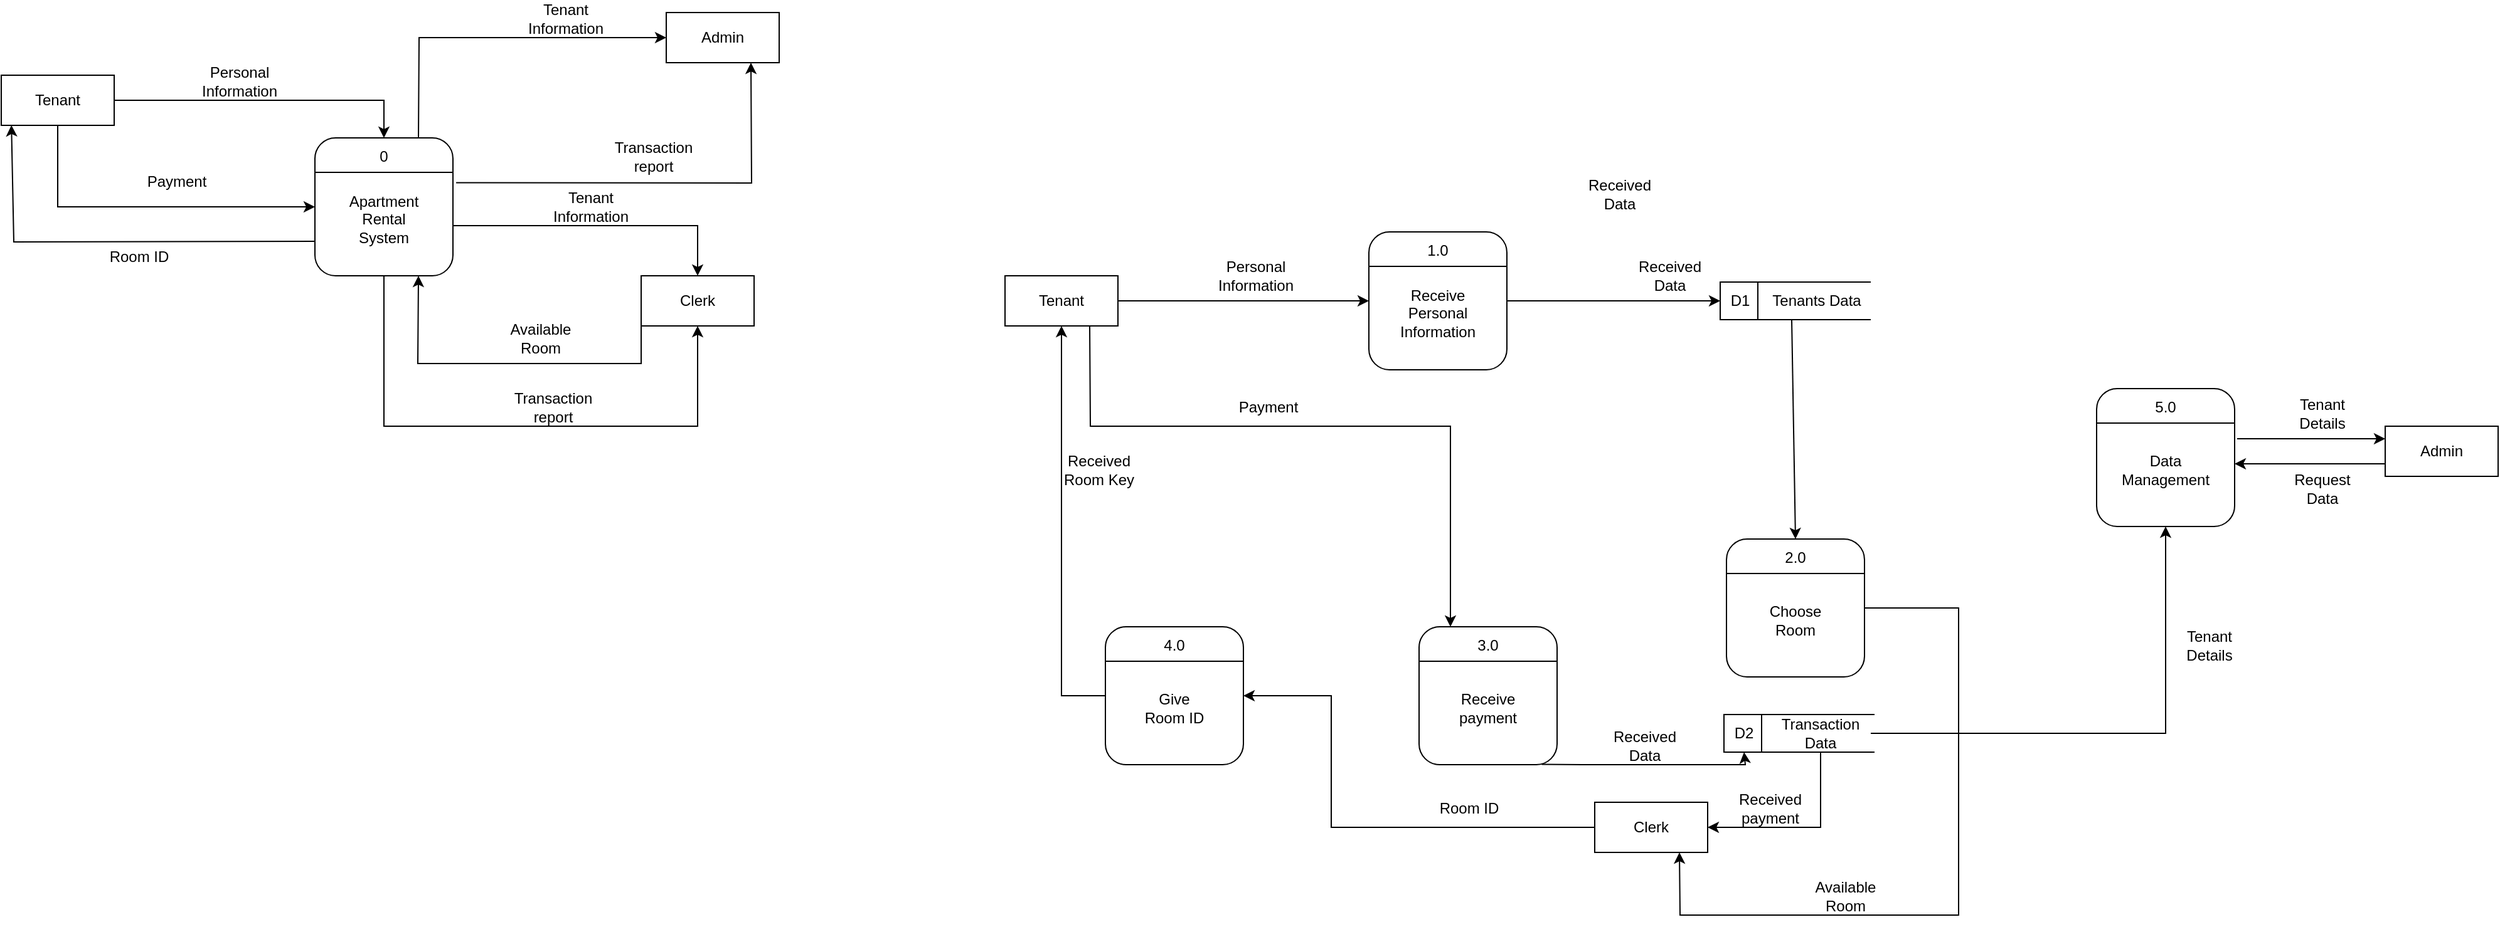 <mxfile version="24.2.5" type="github">
  <diagram name="Page-1" id="6rtzGgmO1tUjo8vaw5kd">
    <mxGraphModel dx="1106" dy="617" grid="1" gridSize="10" guides="1" tooltips="1" connect="1" arrows="1" fold="1" page="1" pageScale="1" pageWidth="850" pageHeight="1100" math="0" shadow="0">
      <root>
        <mxCell id="0" />
        <mxCell id="1" parent="0" />
        <mxCell id="6cH2EJembwBuiCUfPoCa-1" value="" style="rounded=1;whiteSpace=wrap;html=1;" parent="1" vertex="1">
          <mxGeometry x="310" y="330" width="110" height="110" as="geometry" />
        </mxCell>
        <mxCell id="6cH2EJembwBuiCUfPoCa-2" value="" style="endArrow=none;html=1;rounded=0;entryX=1;entryY=0.25;entryDx=0;entryDy=0;exitX=0;exitY=0.25;exitDx=0;exitDy=0;" parent="1" source="6cH2EJembwBuiCUfPoCa-1" target="6cH2EJembwBuiCUfPoCa-1" edge="1">
          <mxGeometry width="50" height="50" relative="1" as="geometry">
            <mxPoint x="330" y="390" as="sourcePoint" />
            <mxPoint x="380" y="340" as="targetPoint" />
          </mxGeometry>
        </mxCell>
        <mxCell id="6cH2EJembwBuiCUfPoCa-3" value="0" style="text;html=1;align=center;verticalAlign=middle;whiteSpace=wrap;rounded=0;" parent="1" vertex="1">
          <mxGeometry x="335" y="330" width="60" height="30" as="geometry" />
        </mxCell>
        <mxCell id="6cH2EJembwBuiCUfPoCa-4" value="Apartment Rental System" style="text;html=1;align=center;verticalAlign=middle;whiteSpace=wrap;rounded=0;" parent="1" vertex="1">
          <mxGeometry x="335" y="380" width="60" height="30" as="geometry" />
        </mxCell>
        <mxCell id="6cH2EJembwBuiCUfPoCa-5" value="" style="rounded=0;whiteSpace=wrap;html=1;" parent="1" vertex="1">
          <mxGeometry x="60" y="280" width="90" height="40" as="geometry" />
        </mxCell>
        <mxCell id="6cH2EJembwBuiCUfPoCa-6" value="Tenant" style="text;html=1;align=center;verticalAlign=middle;whiteSpace=wrap;rounded=0;" parent="1" vertex="1">
          <mxGeometry x="75" y="285" width="60" height="30" as="geometry" />
        </mxCell>
        <mxCell id="6cH2EJembwBuiCUfPoCa-8" value="" style="rounded=0;whiteSpace=wrap;html=1;" parent="1" vertex="1">
          <mxGeometry x="570" y="440" width="90" height="40" as="geometry" />
        </mxCell>
        <mxCell id="6cH2EJembwBuiCUfPoCa-9" value="Clerk" style="text;html=1;align=center;verticalAlign=middle;whiteSpace=wrap;rounded=0;" parent="1" vertex="1">
          <mxGeometry x="585" y="445" width="60" height="30" as="geometry" />
        </mxCell>
        <mxCell id="6cH2EJembwBuiCUfPoCa-10" value="" style="endArrow=classic;html=1;rounded=0;entryX=0.5;entryY=0;entryDx=0;entryDy=0;exitX=1;exitY=0.5;exitDx=0;exitDy=0;" parent="1" source="6cH2EJembwBuiCUfPoCa-5" target="6cH2EJembwBuiCUfPoCa-3" edge="1">
          <mxGeometry width="50" height="50" relative="1" as="geometry">
            <mxPoint x="210" y="325" as="sourcePoint" />
            <mxPoint x="260" y="275" as="targetPoint" />
            <Array as="points">
              <mxPoint x="365" y="300" />
            </Array>
          </mxGeometry>
        </mxCell>
        <mxCell id="6cH2EJembwBuiCUfPoCa-11" value="Personal Information" style="text;html=1;align=center;verticalAlign=middle;whiteSpace=wrap;rounded=0;" parent="1" vertex="1">
          <mxGeometry x="220" y="270" width="60" height="30" as="geometry" />
        </mxCell>
        <mxCell id="6cH2EJembwBuiCUfPoCa-12" value="" style="endArrow=classic;html=1;rounded=0;entryX=0.5;entryY=0;entryDx=0;entryDy=0;exitX=1;exitY=0.5;exitDx=0;exitDy=0;" parent="1" target="6cH2EJembwBuiCUfPoCa-8" edge="1">
          <mxGeometry width="50" height="50" relative="1" as="geometry">
            <mxPoint x="420" y="400" as="sourcePoint" />
            <mxPoint x="635" y="430" as="targetPoint" />
            <Array as="points">
              <mxPoint x="615" y="400" />
            </Array>
          </mxGeometry>
        </mxCell>
        <mxCell id="6cH2EJembwBuiCUfPoCa-13" value="Tenant Information" style="text;html=1;align=center;verticalAlign=middle;whiteSpace=wrap;rounded=0;" parent="1" vertex="1">
          <mxGeometry x="500" y="370" width="60" height="30" as="geometry" />
        </mxCell>
        <mxCell id="6cH2EJembwBuiCUfPoCa-14" value="" style="endArrow=classic;html=1;rounded=0;entryX=0;entryY=0.5;entryDx=0;entryDy=0;exitX=0.5;exitY=1;exitDx=0;exitDy=0;" parent="1" source="6cH2EJembwBuiCUfPoCa-5" target="6cH2EJembwBuiCUfPoCa-1" edge="1">
          <mxGeometry width="50" height="50" relative="1" as="geometry">
            <mxPoint x="120" y="390" as="sourcePoint" />
            <mxPoint x="170" y="340" as="targetPoint" />
            <Array as="points">
              <mxPoint x="105" y="385" />
            </Array>
          </mxGeometry>
        </mxCell>
        <mxCell id="6cH2EJembwBuiCUfPoCa-15" value="Payment" style="text;html=1;align=center;verticalAlign=middle;whiteSpace=wrap;rounded=0;" parent="1" vertex="1">
          <mxGeometry x="170" y="350" width="60" height="30" as="geometry" />
        </mxCell>
        <mxCell id="6cH2EJembwBuiCUfPoCa-16" value="" style="endArrow=classic;html=1;rounded=0;entryX=0.5;entryY=1;entryDx=0;entryDy=0;exitX=0.5;exitY=1;exitDx=0;exitDy=0;" parent="1" source="6cH2EJembwBuiCUfPoCa-1" target="6cH2EJembwBuiCUfPoCa-8" edge="1">
          <mxGeometry width="50" height="50" relative="1" as="geometry">
            <mxPoint x="410" y="500" as="sourcePoint" />
            <mxPoint x="460" y="450" as="targetPoint" />
            <Array as="points">
              <mxPoint x="365" y="560" />
              <mxPoint x="615" y="560" />
            </Array>
          </mxGeometry>
        </mxCell>
        <mxCell id="6cH2EJembwBuiCUfPoCa-17" value="Transaction report" style="text;html=1;align=center;verticalAlign=middle;whiteSpace=wrap;rounded=0;" parent="1" vertex="1">
          <mxGeometry x="470" y="530" width="60" height="30" as="geometry" />
        </mxCell>
        <mxCell id="6cH2EJembwBuiCUfPoCa-18" value="" style="endArrow=classic;html=1;rounded=0;exitX=0;exitY=0.75;exitDx=0;exitDy=0;entryX=0.75;entryY=1;entryDx=0;entryDy=0;" parent="1" source="6cH2EJembwBuiCUfPoCa-8" target="6cH2EJembwBuiCUfPoCa-1" edge="1">
          <mxGeometry width="50" height="50" relative="1" as="geometry">
            <mxPoint x="450" y="490" as="sourcePoint" />
            <mxPoint x="500" y="440" as="targetPoint" />
            <Array as="points">
              <mxPoint x="570" y="510" />
              <mxPoint x="480" y="510" />
              <mxPoint x="392" y="510" />
            </Array>
          </mxGeometry>
        </mxCell>
        <mxCell id="6cH2EJembwBuiCUfPoCa-19" value="Available Room" style="text;html=1;align=center;verticalAlign=middle;whiteSpace=wrap;rounded=0;" parent="1" vertex="1">
          <mxGeometry x="460" y="475" width="60" height="30" as="geometry" />
        </mxCell>
        <mxCell id="6cH2EJembwBuiCUfPoCa-20" value="" style="endArrow=classic;html=1;rounded=0;entryX=0.09;entryY=0.997;entryDx=0;entryDy=0;entryPerimeter=0;exitX=0;exitY=0.75;exitDx=0;exitDy=0;" parent="1" source="6cH2EJembwBuiCUfPoCa-1" target="6cH2EJembwBuiCUfPoCa-5" edge="1">
          <mxGeometry width="50" height="50" relative="1" as="geometry">
            <mxPoint x="225" y="490" as="sourcePoint" />
            <mxPoint x="275" y="440" as="targetPoint" />
            <Array as="points">
              <mxPoint x="70" y="413" />
            </Array>
          </mxGeometry>
        </mxCell>
        <mxCell id="6cH2EJembwBuiCUfPoCa-21" value="Room ID" style="text;html=1;align=center;verticalAlign=middle;whiteSpace=wrap;rounded=0;" parent="1" vertex="1">
          <mxGeometry x="140" y="410" width="60" height="30" as="geometry" />
        </mxCell>
        <mxCell id="6cH2EJembwBuiCUfPoCa-22" value="" style="rounded=1;whiteSpace=wrap;html=1;" parent="1" vertex="1">
          <mxGeometry x="1150" y="405" width="110" height="110" as="geometry" />
        </mxCell>
        <mxCell id="6cH2EJembwBuiCUfPoCa-23" value="" style="endArrow=none;html=1;rounded=0;entryX=1;entryY=0.25;entryDx=0;entryDy=0;exitX=0;exitY=0.25;exitDx=0;exitDy=0;" parent="1" source="6cH2EJembwBuiCUfPoCa-22" target="6cH2EJembwBuiCUfPoCa-22" edge="1">
          <mxGeometry width="50" height="50" relative="1" as="geometry">
            <mxPoint x="1170" y="465" as="sourcePoint" />
            <mxPoint x="1220" y="415" as="targetPoint" />
          </mxGeometry>
        </mxCell>
        <mxCell id="6cH2EJembwBuiCUfPoCa-24" value="1.0" style="text;html=1;align=center;verticalAlign=middle;whiteSpace=wrap;rounded=0;" parent="1" vertex="1">
          <mxGeometry x="1175" y="405" width="60" height="30" as="geometry" />
        </mxCell>
        <mxCell id="6cH2EJembwBuiCUfPoCa-25" value="Receive Personal Information" style="text;html=1;align=center;verticalAlign=middle;whiteSpace=wrap;rounded=0;" parent="1" vertex="1">
          <mxGeometry x="1175" y="455" width="60" height="30" as="geometry" />
        </mxCell>
        <mxCell id="6cH2EJembwBuiCUfPoCa-26" value="" style="rounded=0;whiteSpace=wrap;html=1;" parent="1" vertex="1">
          <mxGeometry x="860" y="440" width="90" height="40" as="geometry" />
        </mxCell>
        <mxCell id="6cH2EJembwBuiCUfPoCa-27" value="Tenant" style="text;html=1;align=center;verticalAlign=middle;whiteSpace=wrap;rounded=0;" parent="1" vertex="1">
          <mxGeometry x="875" y="445" width="60" height="30" as="geometry" />
        </mxCell>
        <mxCell id="6cH2EJembwBuiCUfPoCa-28" value="" style="endArrow=classic;html=1;rounded=0;exitX=1;exitY=0.5;exitDx=0;exitDy=0;entryX=0;entryY=0.5;entryDx=0;entryDy=0;" parent="1" source="6cH2EJembwBuiCUfPoCa-26" target="6cH2EJembwBuiCUfPoCa-22" edge="1">
          <mxGeometry width="50" height="50" relative="1" as="geometry">
            <mxPoint x="1000" y="500" as="sourcePoint" />
            <mxPoint x="1050" y="450" as="targetPoint" />
            <Array as="points">
              <mxPoint x="1040" y="460" />
            </Array>
          </mxGeometry>
        </mxCell>
        <mxCell id="6cH2EJembwBuiCUfPoCa-29" value="Personal Information" style="text;html=1;align=center;verticalAlign=middle;whiteSpace=wrap;rounded=0;" parent="1" vertex="1">
          <mxGeometry x="1030" y="425" width="60" height="30" as="geometry" />
        </mxCell>
        <mxCell id="6cH2EJembwBuiCUfPoCa-30" value="" style="html=1;dashed=0;whiteSpace=wrap;shape=mxgraph.dfd.dataStoreID;align=left;spacingLeft=3;points=[[0,0],[0.5,0],[1,0],[0,0.5],[1,0.5],[0,1],[0.5,1],[1,1]];" parent="1" vertex="1">
          <mxGeometry x="1430" y="445" width="120" height="30" as="geometry" />
        </mxCell>
        <mxCell id="6cH2EJembwBuiCUfPoCa-31" value="Tenants Data" style="text;html=1;align=center;verticalAlign=middle;whiteSpace=wrap;rounded=0;" parent="1" vertex="1">
          <mxGeometry x="1467" y="445" width="80" height="30" as="geometry" />
        </mxCell>
        <mxCell id="6cH2EJembwBuiCUfPoCa-32" value="D1" style="text;html=1;align=center;verticalAlign=middle;whiteSpace=wrap;rounded=0;" parent="1" vertex="1">
          <mxGeometry x="1433" y="445" width="26" height="30" as="geometry" />
        </mxCell>
        <mxCell id="6cH2EJembwBuiCUfPoCa-35" value="" style="endArrow=classic;html=1;rounded=0;exitX=1;exitY=0.5;exitDx=0;exitDy=0;entryX=0;entryY=0.5;entryDx=0;entryDy=0;" parent="1" source="6cH2EJembwBuiCUfPoCa-22" target="6cH2EJembwBuiCUfPoCa-30" edge="1">
          <mxGeometry width="50" height="50" relative="1" as="geometry">
            <mxPoint x="1275" y="480" as="sourcePoint" />
            <mxPoint x="1325" y="430" as="targetPoint" />
          </mxGeometry>
        </mxCell>
        <mxCell id="6cH2EJembwBuiCUfPoCa-38" value="" style="rounded=1;whiteSpace=wrap;html=1;" parent="1" vertex="1">
          <mxGeometry x="1435" y="650" width="110" height="110" as="geometry" />
        </mxCell>
        <mxCell id="6cH2EJembwBuiCUfPoCa-39" value="" style="endArrow=none;html=1;rounded=0;entryX=1;entryY=0.25;entryDx=0;entryDy=0;exitX=0;exitY=0.25;exitDx=0;exitDy=0;" parent="1" source="6cH2EJembwBuiCUfPoCa-38" target="6cH2EJembwBuiCUfPoCa-38" edge="1">
          <mxGeometry width="50" height="50" relative="1" as="geometry">
            <mxPoint x="1455" y="710" as="sourcePoint" />
            <mxPoint x="1505" y="660" as="targetPoint" />
          </mxGeometry>
        </mxCell>
        <mxCell id="6cH2EJembwBuiCUfPoCa-40" value="2.0" style="text;html=1;align=center;verticalAlign=middle;whiteSpace=wrap;rounded=0;" parent="1" vertex="1">
          <mxGeometry x="1460" y="650" width="60" height="30" as="geometry" />
        </mxCell>
        <mxCell id="6cH2EJembwBuiCUfPoCa-41" value="Choose Room" style="text;html=1;align=center;verticalAlign=middle;whiteSpace=wrap;rounded=0;" parent="1" vertex="1">
          <mxGeometry x="1460" y="700" width="60" height="30" as="geometry" />
        </mxCell>
        <mxCell id="6cH2EJembwBuiCUfPoCa-43" value="" style="endArrow=classic;html=1;rounded=0;entryX=0.5;entryY=0;entryDx=0;entryDy=0;exitX=0.25;exitY=1;exitDx=0;exitDy=0;" parent="1" source="6cH2EJembwBuiCUfPoCa-31" target="6cH2EJembwBuiCUfPoCa-40" edge="1">
          <mxGeometry width="50" height="50" relative="1" as="geometry">
            <mxPoint x="1482" y="550" as="sourcePoint" />
            <mxPoint x="1532" y="500" as="targetPoint" />
          </mxGeometry>
        </mxCell>
        <mxCell id="6cH2EJembwBuiCUfPoCa-44" value="" style="rounded=1;whiteSpace=wrap;html=1;" parent="1" vertex="1">
          <mxGeometry x="1190" y="720" width="110" height="110" as="geometry" />
        </mxCell>
        <mxCell id="6cH2EJembwBuiCUfPoCa-45" value="" style="endArrow=none;html=1;rounded=0;entryX=1;entryY=0.25;entryDx=0;entryDy=0;exitX=0;exitY=0.25;exitDx=0;exitDy=0;" parent="1" source="6cH2EJembwBuiCUfPoCa-44" target="6cH2EJembwBuiCUfPoCa-44" edge="1">
          <mxGeometry width="50" height="50" relative="1" as="geometry">
            <mxPoint x="1210" y="780" as="sourcePoint" />
            <mxPoint x="1260" y="730" as="targetPoint" />
          </mxGeometry>
        </mxCell>
        <mxCell id="6cH2EJembwBuiCUfPoCa-46" value="3.0" style="text;html=1;align=center;verticalAlign=middle;whiteSpace=wrap;rounded=0;" parent="1" vertex="1">
          <mxGeometry x="1215" y="720" width="60" height="30" as="geometry" />
        </mxCell>
        <mxCell id="6cH2EJembwBuiCUfPoCa-47" value="Receive payment" style="text;html=1;align=center;verticalAlign=middle;whiteSpace=wrap;rounded=0;" parent="1" vertex="1">
          <mxGeometry x="1215" y="770" width="60" height="30" as="geometry" />
        </mxCell>
        <mxCell id="6cH2EJembwBuiCUfPoCa-48" value="" style="html=1;dashed=0;whiteSpace=wrap;shape=mxgraph.dfd.dataStoreID;align=left;spacingLeft=3;points=[[0,0],[0.5,0],[1,0],[0,0.5],[1,0.5],[0,1],[0.5,1],[1,1]];" parent="1" vertex="1">
          <mxGeometry x="1433" y="790" width="120" height="30" as="geometry" />
        </mxCell>
        <mxCell id="6cH2EJembwBuiCUfPoCa-49" value="Transaction Data" style="text;html=1;align=center;verticalAlign=middle;whiteSpace=wrap;rounded=0;" parent="1" vertex="1">
          <mxGeometry x="1470" y="790" width="80" height="30" as="geometry" />
        </mxCell>
        <mxCell id="6cH2EJembwBuiCUfPoCa-50" value="D2" style="text;html=1;align=center;verticalAlign=middle;whiteSpace=wrap;rounded=0;" parent="1" vertex="1">
          <mxGeometry x="1436" y="790" width="26" height="30" as="geometry" />
        </mxCell>
        <mxCell id="6cH2EJembwBuiCUfPoCa-51" value="" style="endArrow=classic;html=1;rounded=0;entryX=0.5;entryY=1;entryDx=0;entryDy=0;exitX=0.889;exitY=0.998;exitDx=0;exitDy=0;exitPerimeter=0;" parent="1" source="6cH2EJembwBuiCUfPoCa-44" target="6cH2EJembwBuiCUfPoCa-50" edge="1">
          <mxGeometry width="50" height="50" relative="1" as="geometry">
            <mxPoint x="1300" y="790" as="sourcePoint" />
            <mxPoint x="1380" y="780" as="targetPoint" />
            <Array as="points">
              <mxPoint x="1320" y="830" />
              <mxPoint x="1360" y="830" />
              <mxPoint x="1400" y="830" />
              <mxPoint x="1420" y="830" />
              <mxPoint x="1450" y="830" />
            </Array>
          </mxGeometry>
        </mxCell>
        <mxCell id="6cH2EJembwBuiCUfPoCa-53" value="" style="rounded=1;whiteSpace=wrap;html=1;" parent="1" vertex="1">
          <mxGeometry x="940" y="720" width="110" height="110" as="geometry" />
        </mxCell>
        <mxCell id="6cH2EJembwBuiCUfPoCa-54" value="" style="endArrow=none;html=1;rounded=0;entryX=1;entryY=0.25;entryDx=0;entryDy=0;exitX=0;exitY=0.25;exitDx=0;exitDy=0;" parent="1" source="6cH2EJembwBuiCUfPoCa-53" target="6cH2EJembwBuiCUfPoCa-53" edge="1">
          <mxGeometry width="50" height="50" relative="1" as="geometry">
            <mxPoint x="960" y="780" as="sourcePoint" />
            <mxPoint x="1010" y="730" as="targetPoint" />
          </mxGeometry>
        </mxCell>
        <mxCell id="6cH2EJembwBuiCUfPoCa-55" value="4.0" style="text;html=1;align=center;verticalAlign=middle;whiteSpace=wrap;rounded=0;" parent="1" vertex="1">
          <mxGeometry x="965" y="720" width="60" height="30" as="geometry" />
        </mxCell>
        <mxCell id="6cH2EJembwBuiCUfPoCa-56" value="Give Room ID" style="text;html=1;align=center;verticalAlign=middle;whiteSpace=wrap;rounded=0;" parent="1" vertex="1">
          <mxGeometry x="965" y="770" width="60" height="30" as="geometry" />
        </mxCell>
        <mxCell id="6cH2EJembwBuiCUfPoCa-57" value="" style="endArrow=classic;html=1;rounded=0;entryX=1;entryY=0.5;entryDx=0;entryDy=0;exitX=0;exitY=0.5;exitDx=0;exitDy=0;" parent="1" source="h7MDMUsmBhHF7FosyJjk-13" target="6cH2EJembwBuiCUfPoCa-53" edge="1">
          <mxGeometry width="50" height="50" relative="1" as="geometry">
            <mxPoint x="1110" y="820" as="sourcePoint" />
            <mxPoint x="1160" y="770" as="targetPoint" />
            <Array as="points">
              <mxPoint x="1120" y="880" />
              <mxPoint x="1120" y="775" />
            </Array>
          </mxGeometry>
        </mxCell>
        <mxCell id="h7MDMUsmBhHF7FosyJjk-1" value="Received Data" style="text;html=1;align=center;verticalAlign=middle;whiteSpace=wrap;rounded=0;" vertex="1" parent="1">
          <mxGeometry x="1340" y="800" width="60" height="30" as="geometry" />
        </mxCell>
        <mxCell id="h7MDMUsmBhHF7FosyJjk-2" value="Room ID" style="text;html=1;align=center;verticalAlign=middle;whiteSpace=wrap;rounded=0;" vertex="1" parent="1">
          <mxGeometry x="1200" y="850" width="60" height="30" as="geometry" />
        </mxCell>
        <mxCell id="h7MDMUsmBhHF7FosyJjk-4" value="" style="endArrow=classic;html=1;rounded=0;entryX=0.5;entryY=1;entryDx=0;entryDy=0;exitX=0;exitY=0.5;exitDx=0;exitDy=0;" edge="1" parent="1" source="6cH2EJembwBuiCUfPoCa-53" target="6cH2EJembwBuiCUfPoCa-26">
          <mxGeometry width="50" height="50" relative="1" as="geometry">
            <mxPoint x="1100" y="640" as="sourcePoint" />
            <mxPoint x="1150" y="590" as="targetPoint" />
            <Array as="points">
              <mxPoint x="905" y="775" />
            </Array>
          </mxGeometry>
        </mxCell>
        <mxCell id="h7MDMUsmBhHF7FosyJjk-5" value="Received Room Key" style="text;html=1;align=center;verticalAlign=middle;whiteSpace=wrap;rounded=0;" vertex="1" parent="1">
          <mxGeometry x="905" y="580" width="60" height="30" as="geometry" />
        </mxCell>
        <mxCell id="h7MDMUsmBhHF7FosyJjk-13" value="" style="rounded=0;whiteSpace=wrap;html=1;" vertex="1" parent="1">
          <mxGeometry x="1330" y="860" width="90" height="40" as="geometry" />
        </mxCell>
        <mxCell id="h7MDMUsmBhHF7FosyJjk-14" value="Clerk" style="text;html=1;align=center;verticalAlign=middle;whiteSpace=wrap;rounded=0;" vertex="1" parent="1">
          <mxGeometry x="1345" y="865" width="60" height="30" as="geometry" />
        </mxCell>
        <mxCell id="h7MDMUsmBhHF7FosyJjk-15" value="" style="endArrow=classic;html=1;rounded=0;entryX=0;entryY=0;entryDx=0;entryDy=0;exitX=0.75;exitY=1;exitDx=0;exitDy=0;" edge="1" parent="1" source="6cH2EJembwBuiCUfPoCa-26" target="6cH2EJembwBuiCUfPoCa-46">
          <mxGeometry width="50" height="50" relative="1" as="geometry">
            <mxPoint x="1090" y="610" as="sourcePoint" />
            <mxPoint x="1140" y="560" as="targetPoint" />
            <Array as="points">
              <mxPoint x="928" y="560" />
              <mxPoint x="1215" y="560" />
            </Array>
          </mxGeometry>
        </mxCell>
        <mxCell id="h7MDMUsmBhHF7FosyJjk-16" value="Payment" style="text;html=1;align=center;verticalAlign=middle;whiteSpace=wrap;rounded=0;" vertex="1" parent="1">
          <mxGeometry x="1040" y="530" width="60" height="30" as="geometry" />
        </mxCell>
        <mxCell id="h7MDMUsmBhHF7FosyJjk-17" value="" style="endArrow=classic;html=1;rounded=0;entryX=1;entryY=0.5;entryDx=0;entryDy=0;exitX=0.5;exitY=1;exitDx=0;exitDy=0;" edge="1" parent="1" source="6cH2EJembwBuiCUfPoCa-49" target="h7MDMUsmBhHF7FosyJjk-13">
          <mxGeometry width="50" height="50" relative="1" as="geometry">
            <mxPoint x="1550" y="880" as="sourcePoint" />
            <mxPoint x="1600" y="830" as="targetPoint" />
            <Array as="points">
              <mxPoint x="1510" y="880" />
            </Array>
          </mxGeometry>
        </mxCell>
        <mxCell id="h7MDMUsmBhHF7FosyJjk-18" value="Received payment" style="text;html=1;align=center;verticalAlign=middle;whiteSpace=wrap;rounded=0;" vertex="1" parent="1">
          <mxGeometry x="1440" y="850" width="60" height="30" as="geometry" />
        </mxCell>
        <mxCell id="h7MDMUsmBhHF7FosyJjk-19" value="" style="endArrow=classic;html=1;rounded=0;entryX=0.75;entryY=1;entryDx=0;entryDy=0;exitX=1;exitY=0.5;exitDx=0;exitDy=0;" edge="1" parent="1" source="6cH2EJembwBuiCUfPoCa-38" target="h7MDMUsmBhHF7FosyJjk-13">
          <mxGeometry width="50" height="50" relative="1" as="geometry">
            <mxPoint x="1570" y="720" as="sourcePoint" />
            <mxPoint x="1620" y="670" as="targetPoint" />
            <Array as="points">
              <mxPoint x="1620" y="705" />
              <mxPoint x="1620" y="950" />
              <mxPoint x="1398" y="950" />
            </Array>
          </mxGeometry>
        </mxCell>
        <mxCell id="h7MDMUsmBhHF7FosyJjk-20" value="Available Room" style="text;html=1;align=center;verticalAlign=middle;whiteSpace=wrap;rounded=0;" vertex="1" parent="1">
          <mxGeometry x="1500" y="920" width="60" height="30" as="geometry" />
        </mxCell>
        <mxCell id="h7MDMUsmBhHF7FosyJjk-21" value="" style="rounded=0;whiteSpace=wrap;html=1;" vertex="1" parent="1">
          <mxGeometry x="590" y="230" width="90" height="40" as="geometry" />
        </mxCell>
        <mxCell id="h7MDMUsmBhHF7FosyJjk-22" value="Admin" style="text;html=1;align=center;verticalAlign=middle;whiteSpace=wrap;rounded=0;" vertex="1" parent="1">
          <mxGeometry x="605" y="235" width="60" height="30" as="geometry" />
        </mxCell>
        <mxCell id="h7MDMUsmBhHF7FosyJjk-23" value="" style="endArrow=classic;html=1;rounded=0;exitX=1.023;exitY=0.325;exitDx=0;exitDy=0;exitPerimeter=0;entryX=0.75;entryY=1;entryDx=0;entryDy=0;" edge="1" parent="1" source="6cH2EJembwBuiCUfPoCa-1" target="h7MDMUsmBhHF7FosyJjk-21">
          <mxGeometry width="50" height="50" relative="1" as="geometry">
            <mxPoint x="510" y="360" as="sourcePoint" />
            <mxPoint x="560" y="310" as="targetPoint" />
            <Array as="points">
              <mxPoint x="658" y="366" />
            </Array>
          </mxGeometry>
        </mxCell>
        <mxCell id="h7MDMUsmBhHF7FosyJjk-24" value="Transaction report" style="text;html=1;align=center;verticalAlign=middle;whiteSpace=wrap;rounded=0;" vertex="1" parent="1">
          <mxGeometry x="550" y="330" width="60" height="30" as="geometry" />
        </mxCell>
        <mxCell id="h7MDMUsmBhHF7FosyJjk-25" value="" style="endArrow=classic;html=1;rounded=0;exitX=0.75;exitY=0;exitDx=0;exitDy=0;entryX=0;entryY=0.5;entryDx=0;entryDy=0;" edge="1" parent="1" source="6cH2EJembwBuiCUfPoCa-1" target="h7MDMUsmBhHF7FosyJjk-21">
          <mxGeometry width="50" height="50" relative="1" as="geometry">
            <mxPoint x="440" y="310" as="sourcePoint" />
            <mxPoint x="490" y="260" as="targetPoint" />
            <Array as="points">
              <mxPoint x="393" y="250" />
            </Array>
          </mxGeometry>
        </mxCell>
        <mxCell id="h7MDMUsmBhHF7FosyJjk-26" value="Tenant Information" style="text;html=1;align=center;verticalAlign=middle;whiteSpace=wrap;rounded=0;" vertex="1" parent="1">
          <mxGeometry x="480" y="220" width="60" height="30" as="geometry" />
        </mxCell>
        <mxCell id="h7MDMUsmBhHF7FosyJjk-27" value="" style="rounded=0;whiteSpace=wrap;html=1;" vertex="1" parent="1">
          <mxGeometry x="1960" y="560" width="90" height="40" as="geometry" />
        </mxCell>
        <mxCell id="h7MDMUsmBhHF7FosyJjk-28" value="Admin" style="text;html=1;align=center;verticalAlign=middle;whiteSpace=wrap;rounded=0;" vertex="1" parent="1">
          <mxGeometry x="1975" y="565" width="60" height="30" as="geometry" />
        </mxCell>
        <mxCell id="h7MDMUsmBhHF7FosyJjk-29" value="" style="endArrow=classic;html=1;rounded=0;entryX=0;entryY=0.25;entryDx=0;entryDy=0;exitX=1.018;exitY=0.364;exitDx=0;exitDy=0;exitPerimeter=0;" edge="1" parent="1" source="h7MDMUsmBhHF7FosyJjk-33" target="h7MDMUsmBhHF7FosyJjk-27">
          <mxGeometry width="50" height="50" relative="1" as="geometry">
            <mxPoint x="1470" y="450" as="sourcePoint" />
            <mxPoint x="1520" y="400" as="targetPoint" />
            <Array as="points" />
          </mxGeometry>
        </mxCell>
        <mxCell id="h7MDMUsmBhHF7FosyJjk-30" value="Tenant Details" style="text;html=1;align=center;verticalAlign=middle;whiteSpace=wrap;rounded=0;" vertex="1" parent="1">
          <mxGeometry x="1880" y="535" width="60" height="30" as="geometry" />
        </mxCell>
        <mxCell id="h7MDMUsmBhHF7FosyJjk-32" value="Received Data" style="text;html=1;align=center;verticalAlign=middle;whiteSpace=wrap;rounded=0;" vertex="1" parent="1">
          <mxGeometry x="1320" y="360" width="60" height="30" as="geometry" />
        </mxCell>
        <mxCell id="h7MDMUsmBhHF7FosyJjk-33" value="" style="rounded=1;whiteSpace=wrap;html=1;" vertex="1" parent="1">
          <mxGeometry x="1730" y="530" width="110" height="110" as="geometry" />
        </mxCell>
        <mxCell id="h7MDMUsmBhHF7FosyJjk-34" value="" style="endArrow=none;html=1;rounded=0;entryX=1;entryY=0.25;entryDx=0;entryDy=0;exitX=0;exitY=0.25;exitDx=0;exitDy=0;elbow=vertical;" edge="1" parent="1" source="h7MDMUsmBhHF7FosyJjk-33" target="h7MDMUsmBhHF7FosyJjk-33">
          <mxGeometry width="50" height="50" relative="1" as="geometry">
            <mxPoint x="1750" y="590" as="sourcePoint" />
            <mxPoint x="1800" y="540" as="targetPoint" />
          </mxGeometry>
        </mxCell>
        <mxCell id="h7MDMUsmBhHF7FosyJjk-35" value="5.0" style="text;html=1;align=center;verticalAlign=middle;whiteSpace=wrap;rounded=0;" vertex="1" parent="1">
          <mxGeometry x="1755" y="530" width="60" height="30" as="geometry" />
        </mxCell>
        <mxCell id="h7MDMUsmBhHF7FosyJjk-36" value="Data Management" style="text;html=1;align=center;verticalAlign=middle;whiteSpace=wrap;rounded=0;" vertex="1" parent="1">
          <mxGeometry x="1755" y="580" width="60" height="30" as="geometry" />
        </mxCell>
        <mxCell id="h7MDMUsmBhHF7FosyJjk-38" value="Received&lt;div&gt;Data&lt;/div&gt;" style="text;html=1;align=center;verticalAlign=middle;whiteSpace=wrap;rounded=0;" vertex="1" parent="1">
          <mxGeometry x="1360" y="425" width="60" height="30" as="geometry" />
        </mxCell>
        <mxCell id="h7MDMUsmBhHF7FosyJjk-39" value="" style="endArrow=classic;html=1;rounded=0;entryX=1;entryY=0.545;entryDx=0;entryDy=0;exitX=0;exitY=0.75;exitDx=0;exitDy=0;entryPerimeter=0;" edge="1" parent="1" source="h7MDMUsmBhHF7FosyJjk-27" target="h7MDMUsmBhHF7FosyJjk-33">
          <mxGeometry width="50" height="50" relative="1" as="geometry">
            <mxPoint x="1440" y="360" as="sourcePoint" />
            <mxPoint x="1490" y="310" as="targetPoint" />
          </mxGeometry>
        </mxCell>
        <mxCell id="h7MDMUsmBhHF7FosyJjk-41" value="Request Data" style="text;html=1;align=center;verticalAlign=middle;whiteSpace=wrap;rounded=0;" vertex="1" parent="1">
          <mxGeometry x="1880" y="595" width="60" height="30" as="geometry" />
        </mxCell>
        <mxCell id="h7MDMUsmBhHF7FosyJjk-42" value="" style="endArrow=classic;html=1;rounded=0;entryX=0.5;entryY=1;entryDx=0;entryDy=0;exitX=1;exitY=0.5;exitDx=0;exitDy=0;" edge="1" parent="1" source="6cH2EJembwBuiCUfPoCa-49" target="h7MDMUsmBhHF7FosyJjk-33">
          <mxGeometry width="50" height="50" relative="1" as="geometry">
            <mxPoint x="1730" y="830" as="sourcePoint" />
            <mxPoint x="1780" y="780" as="targetPoint" />
            <Array as="points">
              <mxPoint x="1785" y="805" />
            </Array>
          </mxGeometry>
        </mxCell>
        <mxCell id="h7MDMUsmBhHF7FosyJjk-43" value="Tenant Details" style="text;html=1;align=center;verticalAlign=middle;whiteSpace=wrap;rounded=0;" vertex="1" parent="1">
          <mxGeometry x="1790" y="720" width="60" height="30" as="geometry" />
        </mxCell>
      </root>
    </mxGraphModel>
  </diagram>
</mxfile>
